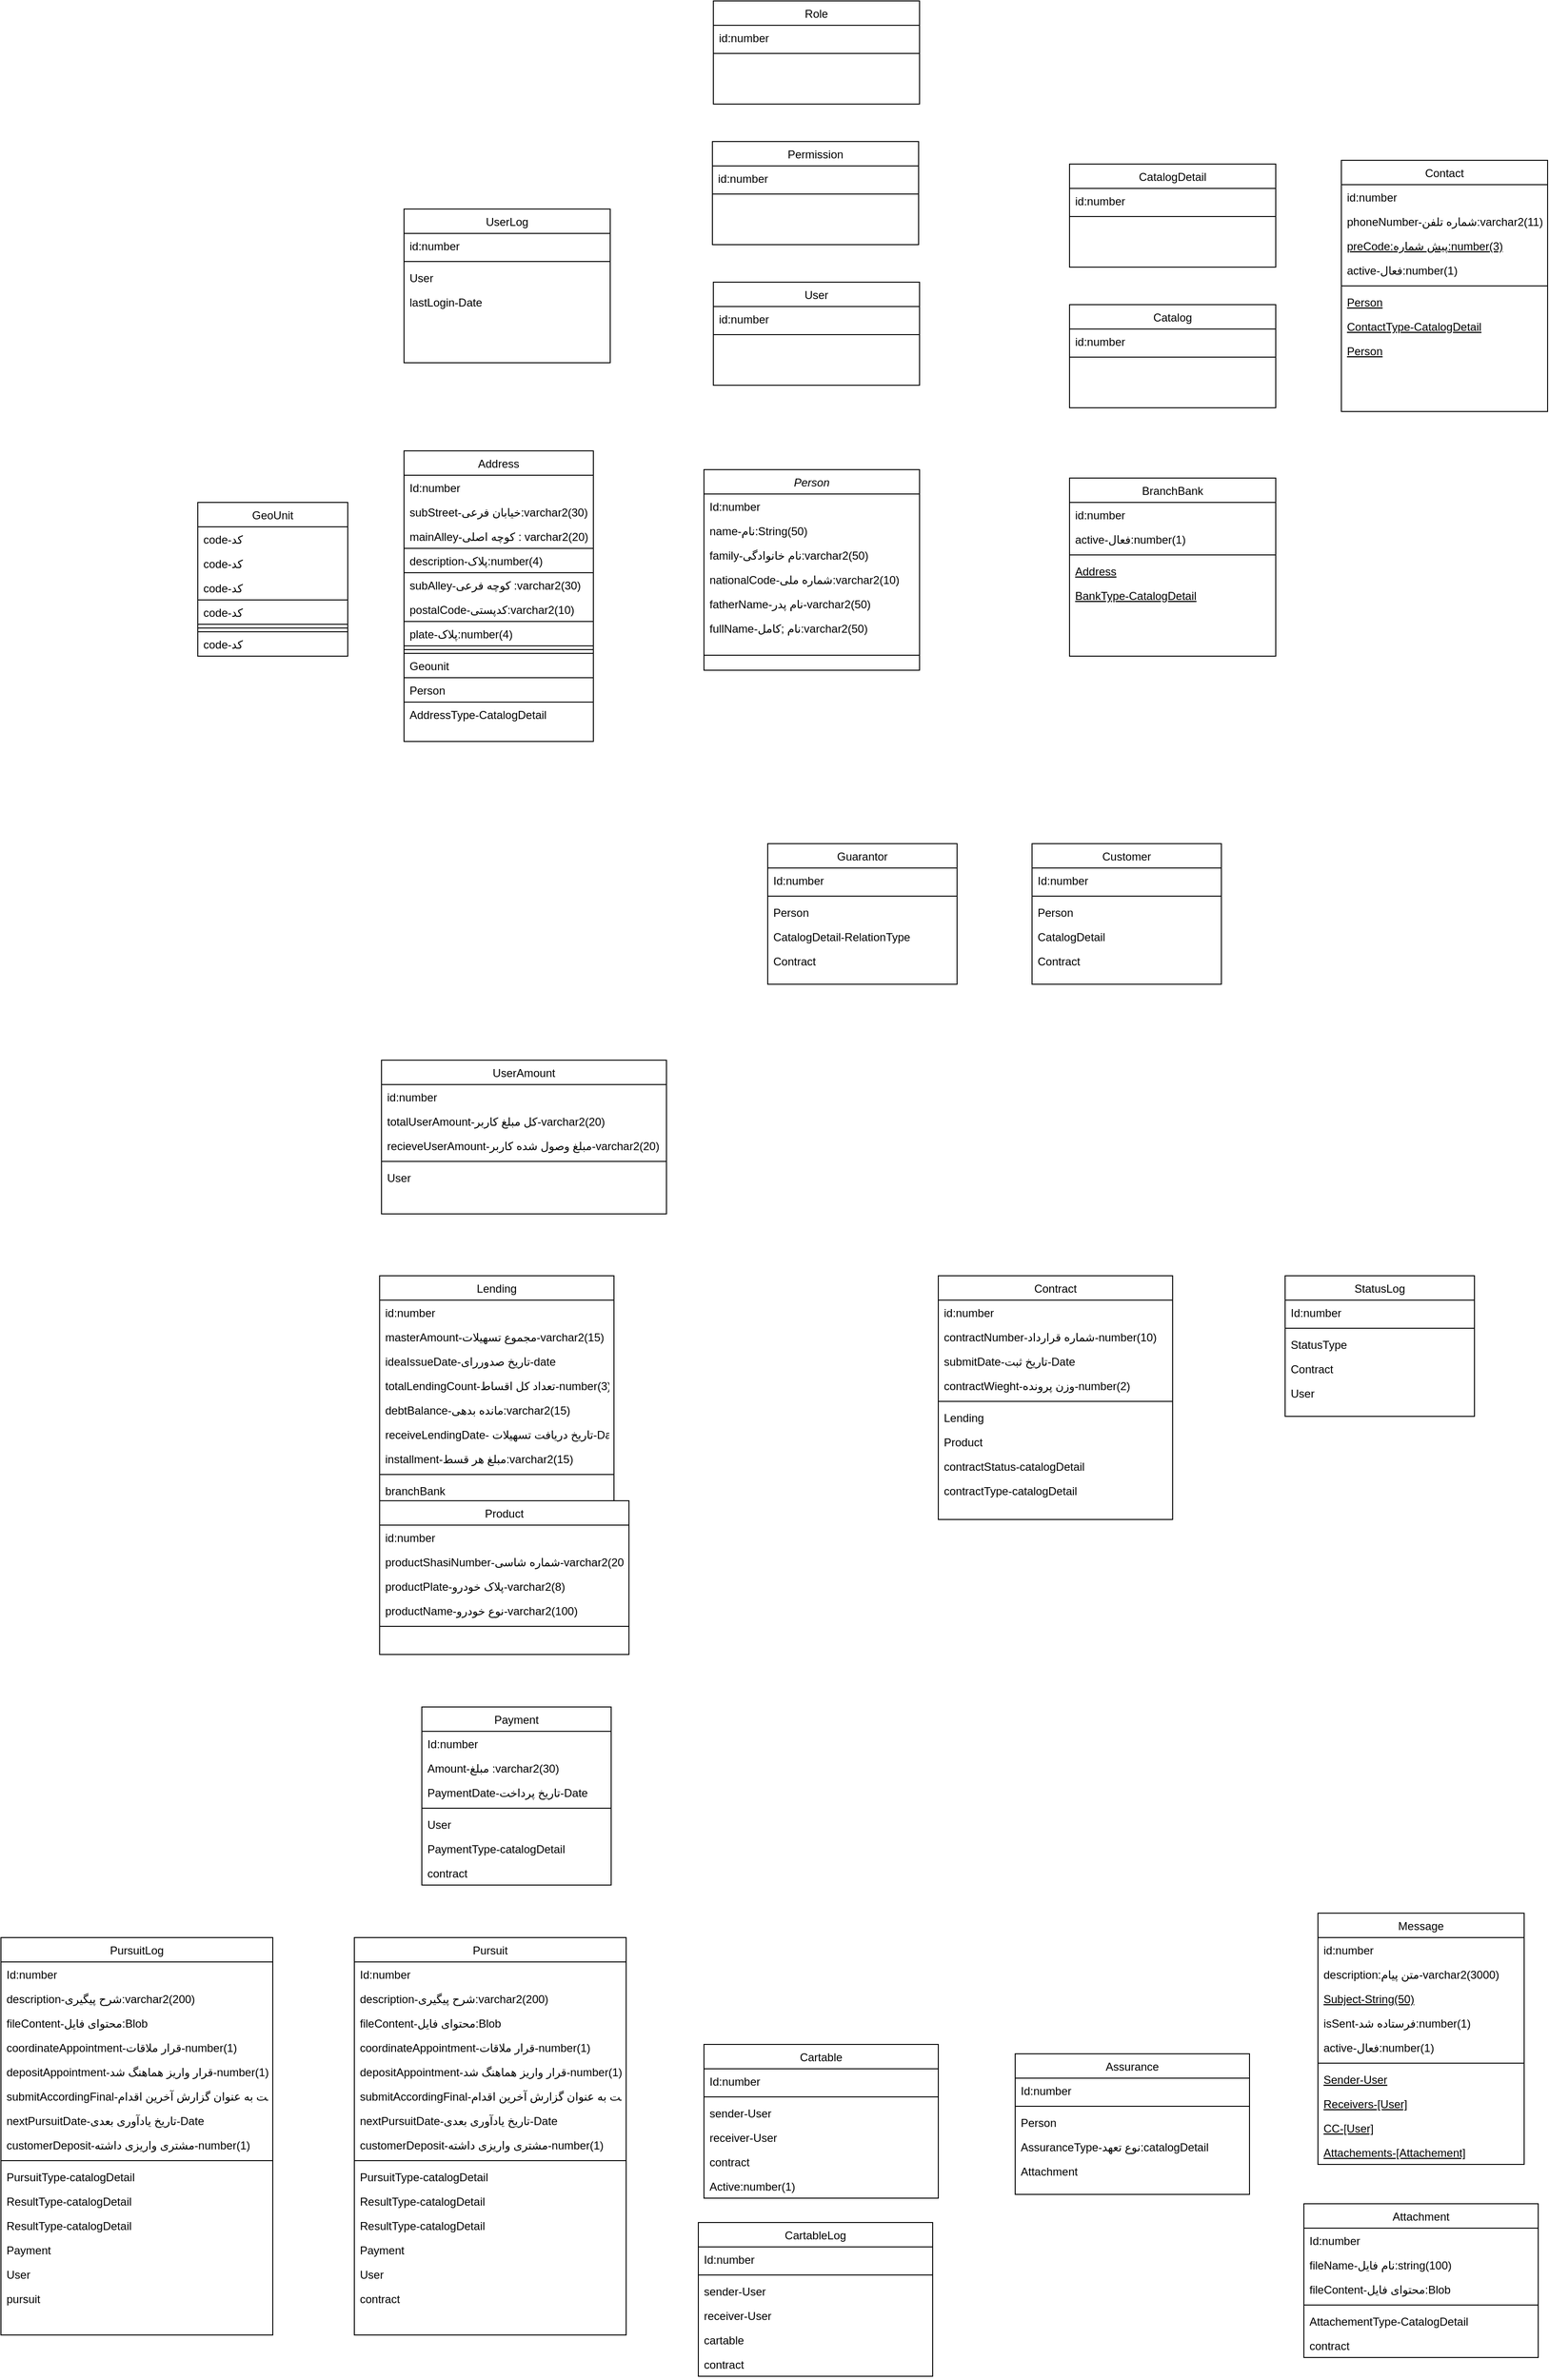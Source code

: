 <mxfile version="13.10.8" type="device"><diagram id="C5RBs43oDa-KdzZeNtuy" name="Page-1"><mxGraphModel dx="2282" dy="2671" grid="1" gridSize="10" guides="1" tooltips="1" connect="1" arrows="1" fold="1" page="1" pageScale="1" pageWidth="827" pageHeight="1169" math="0" shadow="0"><root><mxCell id="WIyWlLk6GJQsqaUBKTNV-0"/><mxCell id="WIyWlLk6GJQsqaUBKTNV-1" parent="WIyWlLk6GJQsqaUBKTNV-0"/><mxCell id="zkfFHV4jXpPFQw0GAbJ--6" value="Contact" style="swimlane;fontStyle=0;align=center;verticalAlign=top;childLayout=stackLayout;horizontal=1;startSize=26;horizontalStack=0;resizeParent=1;resizeLast=0;collapsible=1;marginBottom=0;rounded=0;shadow=0;strokeWidth=1;" parent="WIyWlLk6GJQsqaUBKTNV-1" vertex="1"><mxGeometry x="560" y="-1330" width="220" height="268" as="geometry"><mxRectangle x="130" y="380" width="160" height="26" as="alternateBounds"/></mxGeometry></mxCell><mxCell id="zkfFHV4jXpPFQw0GAbJ--7" value="id:number" style="text;align=left;verticalAlign=top;spacingLeft=4;spacingRight=4;overflow=hidden;rotatable=0;points=[[0,0.5],[1,0.5]];portConstraint=eastwest;" parent="zkfFHV4jXpPFQw0GAbJ--6" vertex="1"><mxGeometry y="26" width="220" height="26" as="geometry"/></mxCell><mxCell id="zkfFHV4jXpPFQw0GAbJ--8" value="phoneNumber-شماره تلفن:varchar2(11)" style="text;align=left;verticalAlign=top;spacingLeft=4;spacingRight=4;overflow=hidden;rotatable=0;points=[[0,0.5],[1,0.5]];portConstraint=eastwest;rounded=0;shadow=0;html=0;" parent="zkfFHV4jXpPFQw0GAbJ--6" vertex="1"><mxGeometry y="52" width="220" height="26" as="geometry"/></mxCell><mxCell id="zkfFHV4jXpPFQw0GAbJ--10" value="preCode:پیش شماره:number(3)" style="text;align=left;verticalAlign=top;spacingLeft=4;spacingRight=4;overflow=hidden;rotatable=0;points=[[0,0.5],[1,0.5]];portConstraint=eastwest;fontStyle=4" parent="zkfFHV4jXpPFQw0GAbJ--6" vertex="1"><mxGeometry y="78" width="220" height="26" as="geometry"/></mxCell><mxCell id="zkfFHV4jXpPFQw0GAbJ--11" value="active-فعال:number(1)" style="text;align=left;verticalAlign=top;spacingLeft=4;spacingRight=4;overflow=hidden;rotatable=0;points=[[0,0.5],[1,0.5]];portConstraint=eastwest;" parent="zkfFHV4jXpPFQw0GAbJ--6" vertex="1"><mxGeometry y="104" width="220" height="26" as="geometry"/></mxCell><mxCell id="zkfFHV4jXpPFQw0GAbJ--9" value="" style="line;html=1;strokeWidth=1;align=left;verticalAlign=middle;spacingTop=-1;spacingLeft=3;spacingRight=3;rotatable=0;labelPosition=right;points=[];portConstraint=eastwest;" parent="zkfFHV4jXpPFQw0GAbJ--6" vertex="1"><mxGeometry y="130" width="220" height="8" as="geometry"/></mxCell><mxCell id="hDIeTfLt6KvK6d02lA_s-30" value="Person" style="text;align=left;verticalAlign=top;spacingLeft=4;spacingRight=4;overflow=hidden;rotatable=0;points=[[0,0.5],[1,0.5]];portConstraint=eastwest;fontStyle=4" parent="zkfFHV4jXpPFQw0GAbJ--6" vertex="1"><mxGeometry y="138" width="220" height="26" as="geometry"/></mxCell><mxCell id="hDIeTfLt6KvK6d02lA_s-31" value="ContactType-CatalogDetail" style="text;align=left;verticalAlign=top;spacingLeft=4;spacingRight=4;overflow=hidden;rotatable=0;points=[[0,0.5],[1,0.5]];portConstraint=eastwest;fontStyle=4" parent="zkfFHV4jXpPFQw0GAbJ--6" vertex="1"><mxGeometry y="164" width="220" height="26" as="geometry"/></mxCell><mxCell id="hDIeTfLt6KvK6d02lA_s-32" value="Person" style="text;align=left;verticalAlign=top;spacingLeft=4;spacingRight=4;overflow=hidden;rotatable=0;points=[[0,0.5],[1,0.5]];portConstraint=eastwest;fontStyle=4" parent="zkfFHV4jXpPFQw0GAbJ--6" vertex="1"><mxGeometry y="190" width="220" height="26" as="geometry"/></mxCell><mxCell id="zkfFHV4jXpPFQw0GAbJ--17" value="Address" style="swimlane;fontStyle=0;align=center;verticalAlign=top;childLayout=stackLayout;horizontal=1;startSize=26;horizontalStack=0;resizeParent=1;resizeLast=0;collapsible=1;marginBottom=0;rounded=0;shadow=0;strokeWidth=1;" parent="WIyWlLk6GJQsqaUBKTNV-1" vertex="1"><mxGeometry x="-440" y="-1020" width="202" height="310" as="geometry"><mxRectangle x="550" y="140" width="160" height="26" as="alternateBounds"/></mxGeometry></mxCell><mxCell id="hDIeTfLt6KvK6d02lA_s-26" value="Id:number" style="text;align=left;verticalAlign=top;spacingLeft=4;spacingRight=4;overflow=hidden;rotatable=0;points=[[0,0.5],[1,0.5]];portConstraint=eastwest;" parent="zkfFHV4jXpPFQw0GAbJ--17" vertex="1"><mxGeometry y="26" width="202" height="26" as="geometry"/></mxCell><mxCell id="zkfFHV4jXpPFQw0GAbJ--20" value="subStreet-خیابان فرعی:varchar2(30)" style="text;align=left;verticalAlign=top;spacingLeft=4;spacingRight=4;overflow=hidden;rotatable=0;points=[[0,0.5],[1,0.5]];portConstraint=eastwest;rounded=0;shadow=0;html=0;" parent="zkfFHV4jXpPFQw0GAbJ--17" vertex="1"><mxGeometry y="52" width="202" height="26" as="geometry"/></mxCell><mxCell id="zkfFHV4jXpPFQw0GAbJ--18" value="mainAlley-کوچه اصلی : varchar2(20)" style="text;align=left;verticalAlign=top;spacingLeft=4;spacingRight=4;overflow=hidden;rotatable=0;points=[[0,0.5],[1,0.5]];portConstraint=eastwest;" parent="zkfFHV4jXpPFQw0GAbJ--17" vertex="1"><mxGeometry y="78" width="202" height="26" as="geometry"/></mxCell><mxCell id="Igk1fcSf0dfGl9-CvjfG-7" value="description-پلاک:number(4)" style="text;align=left;verticalAlign=top;spacingLeft=4;spacingRight=4;overflow=hidden;rotatable=0;points=[[0,0.5],[1,0.5]];portConstraint=eastwest;strokeColor=#000000;" parent="zkfFHV4jXpPFQw0GAbJ--17" vertex="1"><mxGeometry y="104" width="202" height="26" as="geometry"/></mxCell><mxCell id="zkfFHV4jXpPFQw0GAbJ--21" value="subAlley-کوچه فرعی :varchar2(30)" style="text;align=left;verticalAlign=top;spacingLeft=4;spacingRight=4;overflow=hidden;rotatable=0;points=[[0,0.5],[1,0.5]];portConstraint=eastwest;rounded=0;shadow=0;html=0;" parent="zkfFHV4jXpPFQw0GAbJ--17" vertex="1"><mxGeometry y="130" width="202" height="26" as="geometry"/></mxCell><mxCell id="zkfFHV4jXpPFQw0GAbJ--22" value="postalCode-کدپستی:varchar2(10)" style="text;align=left;verticalAlign=top;spacingLeft=4;spacingRight=4;overflow=hidden;rotatable=0;points=[[0,0.5],[1,0.5]];portConstraint=eastwest;rounded=0;shadow=0;html=0;" parent="zkfFHV4jXpPFQw0GAbJ--17" vertex="1"><mxGeometry y="156" width="202" height="26" as="geometry"/></mxCell><mxCell id="zkfFHV4jXpPFQw0GAbJ--24" value="plate-پلاک:number(4)" style="text;align=left;verticalAlign=top;spacingLeft=4;spacingRight=4;overflow=hidden;rotatable=0;points=[[0,0.5],[1,0.5]];portConstraint=eastwest;strokeColor=#000000;" parent="zkfFHV4jXpPFQw0GAbJ--17" vertex="1"><mxGeometry y="182" width="202" height="26" as="geometry"/></mxCell><mxCell id="zkfFHV4jXpPFQw0GAbJ--23" value="" style="line;html=1;strokeWidth=1;align=left;verticalAlign=middle;spacingTop=-1;spacingLeft=3;spacingRight=3;rotatable=0;labelPosition=right;points=[];portConstraint=eastwest;" parent="zkfFHV4jXpPFQw0GAbJ--17" vertex="1"><mxGeometry y="208" width="202" height="8" as="geometry"/></mxCell><mxCell id="zkfFHV4jXpPFQw0GAbJ--25" value="Geounit" style="text;align=left;verticalAlign=top;spacingLeft=4;spacingRight=4;overflow=hidden;rotatable=0;points=[[0,0.5],[1,0.5]];portConstraint=eastwest;strokeColor=#000000;" parent="zkfFHV4jXpPFQw0GAbJ--17" vertex="1"><mxGeometry y="216" width="202" height="26" as="geometry"/></mxCell><mxCell id="hDIeTfLt6KvK6d02lA_s-24" value="Person" style="text;align=left;verticalAlign=top;spacingLeft=4;spacingRight=4;overflow=hidden;rotatable=0;points=[[0,0.5],[1,0.5]];portConstraint=eastwest;rounded=0;shadow=0;html=0;strokeColor=#000000;" parent="zkfFHV4jXpPFQw0GAbJ--17" vertex="1"><mxGeometry y="242" width="202" height="26" as="geometry"/></mxCell><mxCell id="hDIeTfLt6KvK6d02lA_s-27" value="AddressType-CatalogDetail" style="text;align=left;verticalAlign=top;spacingLeft=4;spacingRight=4;overflow=hidden;rotatable=0;points=[[0,0.5],[1,0.5]];portConstraint=eastwest;rounded=0;shadow=0;html=0;" parent="zkfFHV4jXpPFQw0GAbJ--17" vertex="1"><mxGeometry y="268" width="202" height="26" as="geometry"/></mxCell><mxCell id="hDIeTfLt6KvK6d02lA_s-52" value="BranchBank" style="swimlane;fontStyle=0;align=center;verticalAlign=top;childLayout=stackLayout;horizontal=1;startSize=26;horizontalStack=0;resizeParent=1;resizeLast=0;collapsible=1;marginBottom=0;rounded=0;shadow=0;strokeWidth=1;" parent="WIyWlLk6GJQsqaUBKTNV-1" vertex="1"><mxGeometry x="270" y="-991" width="220" height="190" as="geometry"><mxRectangle x="130" y="380" width="160" height="26" as="alternateBounds"/></mxGeometry></mxCell><mxCell id="hDIeTfLt6KvK6d02lA_s-53" value="id:number" style="text;align=left;verticalAlign=top;spacingLeft=4;spacingRight=4;overflow=hidden;rotatable=0;points=[[0,0.5],[1,0.5]];portConstraint=eastwest;" parent="hDIeTfLt6KvK6d02lA_s-52" vertex="1"><mxGeometry y="26" width="220" height="26" as="geometry"/></mxCell><mxCell id="hDIeTfLt6KvK6d02lA_s-56" value="active-فعال:number(1)" style="text;align=left;verticalAlign=top;spacingLeft=4;spacingRight=4;overflow=hidden;rotatable=0;points=[[0,0.5],[1,0.5]];portConstraint=eastwest;" parent="hDIeTfLt6KvK6d02lA_s-52" vertex="1"><mxGeometry y="52" width="220" height="26" as="geometry"/></mxCell><mxCell id="hDIeTfLt6KvK6d02lA_s-59" value="" style="line;html=1;strokeWidth=1;align=left;verticalAlign=middle;spacingTop=-1;spacingLeft=3;spacingRight=3;rotatable=0;labelPosition=right;points=[];portConstraint=eastwest;" parent="hDIeTfLt6KvK6d02lA_s-52" vertex="1"><mxGeometry y="78" width="220" height="8" as="geometry"/></mxCell><mxCell id="hDIeTfLt6KvK6d02lA_s-60" value="Address" style="text;align=left;verticalAlign=top;spacingLeft=4;spacingRight=4;overflow=hidden;rotatable=0;points=[[0,0.5],[1,0.5]];portConstraint=eastwest;fontStyle=4" parent="hDIeTfLt6KvK6d02lA_s-52" vertex="1"><mxGeometry y="86" width="220" height="26" as="geometry"/></mxCell><mxCell id="hDIeTfLt6KvK6d02lA_s-61" value="BankType-CatalogDetail" style="text;align=left;verticalAlign=top;spacingLeft=4;spacingRight=4;overflow=hidden;rotatable=0;points=[[0,0.5],[1,0.5]];portConstraint=eastwest;fontStyle=4" parent="hDIeTfLt6KvK6d02lA_s-52" vertex="1"><mxGeometry y="112" width="220" height="26" as="geometry"/></mxCell><mxCell id="zkfFHV4jXpPFQw0GAbJ--0" value="Person" style="swimlane;fontStyle=2;align=center;verticalAlign=top;childLayout=stackLayout;horizontal=1;startSize=26;horizontalStack=0;resizeParent=1;resizeLast=0;collapsible=1;marginBottom=0;rounded=0;shadow=0;strokeWidth=1;" parent="WIyWlLk6GJQsqaUBKTNV-1" vertex="1"><mxGeometry x="-120" y="-1000" width="230" height="214" as="geometry"><mxRectangle x="230" y="140" width="160" height="26" as="alternateBounds"/></mxGeometry></mxCell><mxCell id="hDIeTfLt6KvK6d02lA_s-25" value="Id:number" style="text;align=left;verticalAlign=top;spacingLeft=4;spacingRight=4;overflow=hidden;rotatable=0;points=[[0,0.5],[1,0.5]];portConstraint=eastwest;rounded=0;shadow=0;html=0;" parent="zkfFHV4jXpPFQw0GAbJ--0" vertex="1"><mxGeometry y="26" width="230" height="26" as="geometry"/></mxCell><mxCell id="zkfFHV4jXpPFQw0GAbJ--3" value="name-نام:String(50)" style="text;align=left;verticalAlign=top;spacingLeft=4;spacingRight=4;overflow=hidden;rotatable=0;points=[[0,0.5],[1,0.5]];portConstraint=eastwest;rounded=0;shadow=0;html=0;" parent="zkfFHV4jXpPFQw0GAbJ--0" vertex="1"><mxGeometry y="52" width="230" height="26" as="geometry"/></mxCell><mxCell id="zkfFHV4jXpPFQw0GAbJ--1" value="family-نام خانوادگی:varchar2(50)" style="text;align=left;verticalAlign=top;spacingLeft=4;spacingRight=4;overflow=hidden;rotatable=0;points=[[0,0.5],[1,0.5]];portConstraint=eastwest;" parent="zkfFHV4jXpPFQw0GAbJ--0" vertex="1"><mxGeometry y="78" width="230" height="26" as="geometry"/></mxCell><mxCell id="zkfFHV4jXpPFQw0GAbJ--5" value="nationalCode-شماره ملی:varchar2(10)" style="text;align=left;verticalAlign=top;spacingLeft=4;spacingRight=4;overflow=hidden;rotatable=0;points=[[0,0.5],[1,0.5]];portConstraint=eastwest;" parent="zkfFHV4jXpPFQw0GAbJ--0" vertex="1"><mxGeometry y="104" width="230" height="26" as="geometry"/></mxCell><mxCell id="hDIeTfLt6KvK6d02lA_s-11" value="fatherName-نام پدر-varchar2(50)" style="text;align=left;verticalAlign=top;spacingLeft=4;spacingRight=4;overflow=hidden;rotatable=0;points=[[0,0.5],[1,0.5]];portConstraint=eastwest;rounded=0;shadow=0;html=0;" parent="zkfFHV4jXpPFQw0GAbJ--0" vertex="1"><mxGeometry y="130" width="230" height="26" as="geometry"/></mxCell><mxCell id="Igk1fcSf0dfGl9-CvjfG-6" value="fullName-نام ;کامل:varchar2(50)" style="text;align=left;verticalAlign=top;spacingLeft=4;spacingRight=4;overflow=hidden;rotatable=0;points=[[0,0.5],[1,0.5]];portConstraint=eastwest;" parent="zkfFHV4jXpPFQw0GAbJ--0" vertex="1"><mxGeometry y="156" width="230" height="26" as="geometry"/></mxCell><mxCell id="zkfFHV4jXpPFQw0GAbJ--4" value="" style="line;html=1;strokeWidth=1;align=left;verticalAlign=middle;spacingTop=-1;spacingLeft=3;spacingRight=3;rotatable=0;labelPosition=right;points=[];portConstraint=eastwest;" parent="zkfFHV4jXpPFQw0GAbJ--0" vertex="1"><mxGeometry y="182" width="230" height="32" as="geometry"/></mxCell><mxCell id="WtENblHsmx-C4HpAd89t-69" value="Payment" style="swimlane;fontStyle=0;align=center;verticalAlign=top;childLayout=stackLayout;horizontal=1;startSize=26;horizontalStack=0;resizeParent=1;resizeLast=0;collapsible=1;marginBottom=0;rounded=0;shadow=0;strokeWidth=1;" parent="WIyWlLk6GJQsqaUBKTNV-1" vertex="1"><mxGeometry x="-421" y="320" width="202" height="190" as="geometry"><mxRectangle x="550" y="140" width="160" height="26" as="alternateBounds"/></mxGeometry></mxCell><mxCell id="WtENblHsmx-C4HpAd89t-70" value="Id:number" style="text;align=left;verticalAlign=top;spacingLeft=4;spacingRight=4;overflow=hidden;rotatable=0;points=[[0,0.5],[1,0.5]];portConstraint=eastwest;" parent="WtENblHsmx-C4HpAd89t-69" vertex="1"><mxGeometry y="26" width="202" height="26" as="geometry"/></mxCell><mxCell id="WtENblHsmx-C4HpAd89t-74" value="Amount-مبلغ :varchar2(30)" style="text;align=left;verticalAlign=top;spacingLeft=4;spacingRight=4;overflow=hidden;rotatable=0;points=[[0,0.5],[1,0.5]];portConstraint=eastwest;" parent="WtENblHsmx-C4HpAd89t-69" vertex="1"><mxGeometry y="52" width="202" height="26" as="geometry"/></mxCell><mxCell id="WtENblHsmx-C4HpAd89t-76" value="PaymentDate-تاریخ پرداخت-Date" style="text;align=left;verticalAlign=top;spacingLeft=4;spacingRight=4;overflow=hidden;rotatable=0;points=[[0,0.5],[1,0.5]];portConstraint=eastwest;" parent="WtENblHsmx-C4HpAd89t-69" vertex="1"><mxGeometry y="78" width="202" height="26" as="geometry"/></mxCell><mxCell id="WtENblHsmx-C4HpAd89t-71" value="" style="line;html=1;strokeWidth=1;align=left;verticalAlign=middle;spacingTop=-1;spacingLeft=3;spacingRight=3;rotatable=0;labelPosition=right;points=[];portConstraint=eastwest;" parent="WtENblHsmx-C4HpAd89t-69" vertex="1"><mxGeometry y="104" width="202" height="8" as="geometry"/></mxCell><mxCell id="WtENblHsmx-C4HpAd89t-72" value="User" style="text;align=left;verticalAlign=top;spacingLeft=4;spacingRight=4;overflow=hidden;rotatable=0;points=[[0,0.5],[1,0.5]];portConstraint=eastwest;rounded=0;shadow=0;html=0;" parent="WtENblHsmx-C4HpAd89t-69" vertex="1"><mxGeometry y="112" width="202" height="26" as="geometry"/></mxCell><mxCell id="WtENblHsmx-C4HpAd89t-75" value="PaymentType-catalogDetail" style="text;align=left;verticalAlign=top;spacingLeft=4;spacingRight=4;overflow=hidden;rotatable=0;points=[[0,0.5],[1,0.5]];portConstraint=eastwest;" parent="WtENblHsmx-C4HpAd89t-69" vertex="1"><mxGeometry y="138" width="202" height="26" as="geometry"/></mxCell><mxCell id="3shs-tokEm1xAMfO8wNQ-29" value="contract" style="text;align=left;verticalAlign=top;spacingLeft=4;spacingRight=4;overflow=hidden;rotatable=0;points=[[0,0.5],[1,0.5]];portConstraint=eastwest;rounded=0;shadow=0;html=0;" parent="WtENblHsmx-C4HpAd89t-69" vertex="1"><mxGeometry y="164" width="202" height="26" as="geometry"/></mxCell><mxCell id="WtENblHsmx-C4HpAd89t-0" value="Assurance" style="swimlane;fontStyle=0;align=center;verticalAlign=top;childLayout=stackLayout;horizontal=1;startSize=26;horizontalStack=0;resizeParent=1;resizeLast=0;collapsible=1;marginBottom=0;rounded=0;shadow=0;strokeWidth=1;" parent="WIyWlLk6GJQsqaUBKTNV-1" vertex="1"><mxGeometry x="212" y="690" width="250" height="150" as="geometry"><mxRectangle x="550" y="140" width="160" height="26" as="alternateBounds"/></mxGeometry></mxCell><mxCell id="WtENblHsmx-C4HpAd89t-1" value="Id:number" style="text;align=left;verticalAlign=top;spacingLeft=4;spacingRight=4;overflow=hidden;rotatable=0;points=[[0,0.5],[1,0.5]];portConstraint=eastwest;" parent="WtENblHsmx-C4HpAd89t-0" vertex="1"><mxGeometry y="26" width="250" height="26" as="geometry"/></mxCell><mxCell id="WtENblHsmx-C4HpAd89t-2" value="" style="line;html=1;strokeWidth=1;align=left;verticalAlign=middle;spacingTop=-1;spacingLeft=3;spacingRight=3;rotatable=0;labelPosition=right;points=[];portConstraint=eastwest;" parent="WtENblHsmx-C4HpAd89t-0" vertex="1"><mxGeometry y="52" width="250" height="8" as="geometry"/></mxCell><mxCell id="WtENblHsmx-C4HpAd89t-3" value="Person" style="text;align=left;verticalAlign=top;spacingLeft=4;spacingRight=4;overflow=hidden;rotatable=0;points=[[0,0.5],[1,0.5]];portConstraint=eastwest;rounded=0;shadow=0;html=0;" parent="WtENblHsmx-C4HpAd89t-0" vertex="1"><mxGeometry y="60" width="250" height="26" as="geometry"/></mxCell><mxCell id="WtENblHsmx-C4HpAd89t-5" value="AssuranceType-نوع تعهد:catalogDetail" style="text;align=left;verticalAlign=top;spacingLeft=4;spacingRight=4;overflow=hidden;rotatable=0;points=[[0,0.5],[1,0.5]];portConstraint=eastwest;rounded=0;shadow=0;html=0;" parent="WtENblHsmx-C4HpAd89t-0" vertex="1"><mxGeometry y="86" width="250" height="26" as="geometry"/></mxCell><mxCell id="WtENblHsmx-C4HpAd89t-68" value="Attachment" style="text;align=left;verticalAlign=top;spacingLeft=4;spacingRight=4;overflow=hidden;rotatable=0;points=[[0,0.5],[1,0.5]];portConstraint=eastwest;rounded=0;shadow=0;html=0;" parent="WtENblHsmx-C4HpAd89t-0" vertex="1"><mxGeometry y="112" width="250" height="26" as="geometry"/></mxCell><mxCell id="WtENblHsmx-C4HpAd89t-6" value="Attachment" style="swimlane;fontStyle=0;align=center;verticalAlign=top;childLayout=stackLayout;horizontal=1;startSize=26;horizontalStack=0;resizeParent=1;resizeLast=0;collapsible=1;marginBottom=0;rounded=0;shadow=0;strokeWidth=1;" parent="WIyWlLk6GJQsqaUBKTNV-1" vertex="1"><mxGeometry x="520" y="850" width="250" height="164" as="geometry"><mxRectangle x="550" y="140" width="160" height="26" as="alternateBounds"/></mxGeometry></mxCell><mxCell id="WtENblHsmx-C4HpAd89t-7" value="Id:number" style="text;align=left;verticalAlign=top;spacingLeft=4;spacingRight=4;overflow=hidden;rotatable=0;points=[[0,0.5],[1,0.5]];portConstraint=eastwest;" parent="WtENblHsmx-C4HpAd89t-6" vertex="1"><mxGeometry y="26" width="250" height="26" as="geometry"/></mxCell><mxCell id="WtENblHsmx-C4HpAd89t-12" value="fileName-نام فایل:string(100)" style="text;align=left;verticalAlign=top;spacingLeft=4;spacingRight=4;overflow=hidden;rotatable=0;points=[[0,0.5],[1,0.5]];portConstraint=eastwest;" parent="WtENblHsmx-C4HpAd89t-6" vertex="1"><mxGeometry y="52" width="250" height="26" as="geometry"/></mxCell><mxCell id="WtENblHsmx-C4HpAd89t-11" value="fileContent-محتوای فایل:Blob" style="text;align=left;verticalAlign=top;spacingLeft=4;spacingRight=4;overflow=hidden;rotatable=0;points=[[0,0.5],[1,0.5]];portConstraint=eastwest;" parent="WtENblHsmx-C4HpAd89t-6" vertex="1"><mxGeometry y="78" width="250" height="26" as="geometry"/></mxCell><mxCell id="WtENblHsmx-C4HpAd89t-8" value="" style="line;html=1;strokeWidth=1;align=left;verticalAlign=middle;spacingTop=-1;spacingLeft=3;spacingRight=3;rotatable=0;labelPosition=right;points=[];portConstraint=eastwest;" parent="WtENblHsmx-C4HpAd89t-6" vertex="1"><mxGeometry y="104" width="250" height="8" as="geometry"/></mxCell><mxCell id="WtENblHsmx-C4HpAd89t-10" value="AttachementType-CatalogDetail" style="text;align=left;verticalAlign=top;spacingLeft=4;spacingRight=4;overflow=hidden;rotatable=0;points=[[0,0.5],[1,0.5]];portConstraint=eastwest;rounded=0;shadow=0;html=0;" parent="WtENblHsmx-C4HpAd89t-6" vertex="1"><mxGeometry y="112" width="250" height="26" as="geometry"/></mxCell><mxCell id="3shs-tokEm1xAMfO8wNQ-28" value="contract" style="text;align=left;verticalAlign=top;spacingLeft=4;spacingRight=4;overflow=hidden;rotatable=0;points=[[0,0.5],[1,0.5]];portConstraint=eastwest;rounded=0;shadow=0;html=0;" parent="WtENblHsmx-C4HpAd89t-6" vertex="1"><mxGeometry y="138" width="250" height="26" as="geometry"/></mxCell><mxCell id="WtENblHsmx-C4HpAd89t-46" value="Cartable" style="swimlane;fontStyle=0;align=center;verticalAlign=top;childLayout=stackLayout;horizontal=1;startSize=26;horizontalStack=0;resizeParent=1;resizeLast=0;collapsible=1;marginBottom=0;rounded=0;shadow=0;strokeWidth=1;" parent="WIyWlLk6GJQsqaUBKTNV-1" vertex="1"><mxGeometry x="-120" y="680" width="250" height="164" as="geometry"><mxRectangle x="550" y="140" width="160" height="26" as="alternateBounds"/></mxGeometry></mxCell><mxCell id="WtENblHsmx-C4HpAd89t-47" value="Id:number" style="text;align=left;verticalAlign=top;spacingLeft=4;spacingRight=4;overflow=hidden;rotatable=0;points=[[0,0.5],[1,0.5]];portConstraint=eastwest;" parent="WtENblHsmx-C4HpAd89t-46" vertex="1"><mxGeometry y="26" width="250" height="26" as="geometry"/></mxCell><mxCell id="WtENblHsmx-C4HpAd89t-48" value="" style="line;html=1;strokeWidth=1;align=left;verticalAlign=middle;spacingTop=-1;spacingLeft=3;spacingRight=3;rotatable=0;labelPosition=right;points=[];portConstraint=eastwest;" parent="WtENblHsmx-C4HpAd89t-46" vertex="1"><mxGeometry y="52" width="250" height="8" as="geometry"/></mxCell><mxCell id="WtENblHsmx-C4HpAd89t-56" value="sender-User" style="text;align=left;verticalAlign=top;spacingLeft=4;spacingRight=4;overflow=hidden;rotatable=0;points=[[0,0.5],[1,0.5]];portConstraint=eastwest;" parent="WtENblHsmx-C4HpAd89t-46" vertex="1"><mxGeometry y="60" width="250" height="26" as="geometry"/></mxCell><mxCell id="WtENblHsmx-C4HpAd89t-57" value="receiver-User" style="text;align=left;verticalAlign=top;spacingLeft=4;spacingRight=4;overflow=hidden;rotatable=0;points=[[0,0.5],[1,0.5]];portConstraint=eastwest;" parent="WtENblHsmx-C4HpAd89t-46" vertex="1"><mxGeometry y="86" width="250" height="26" as="geometry"/></mxCell><mxCell id="3shs-tokEm1xAMfO8wNQ-23" value="contract" style="text;align=left;verticalAlign=top;spacingLeft=4;spacingRight=4;overflow=hidden;rotatable=0;points=[[0,0.5],[1,0.5]];portConstraint=eastwest;" parent="WtENblHsmx-C4HpAd89t-46" vertex="1"><mxGeometry y="112" width="250" height="26" as="geometry"/></mxCell><mxCell id="NOXpDPSA3HB4v9hb7jeE-0" value="Active:number(1)" style="text;align=left;verticalAlign=top;spacingLeft=4;spacingRight=4;overflow=hidden;rotatable=0;points=[[0,0.5],[1,0.5]];portConstraint=eastwest;" parent="WtENblHsmx-C4HpAd89t-46" vertex="1"><mxGeometry y="138" width="250" height="26" as="geometry"/></mxCell><mxCell id="WtENblHsmx-C4HpAd89t-13" value="Pursuit" style="swimlane;fontStyle=0;align=center;verticalAlign=top;childLayout=stackLayout;horizontal=1;startSize=26;horizontalStack=0;resizeParent=1;resizeLast=0;collapsible=1;marginBottom=0;rounded=0;shadow=0;strokeWidth=1;" parent="WIyWlLk6GJQsqaUBKTNV-1" vertex="1"><mxGeometry x="-493" y="566" width="290" height="424" as="geometry"><mxRectangle x="550" y="140" width="160" height="26" as="alternateBounds"/></mxGeometry></mxCell><mxCell id="WtENblHsmx-C4HpAd89t-14" value="Id:number" style="text;align=left;verticalAlign=top;spacingLeft=4;spacingRight=4;overflow=hidden;rotatable=0;points=[[0,0.5],[1,0.5]];portConstraint=eastwest;" parent="WtENblHsmx-C4HpAd89t-13" vertex="1"><mxGeometry y="26" width="290" height="26" as="geometry"/></mxCell><mxCell id="WtENblHsmx-C4HpAd89t-15" value="description-شرح پیگیری:varchar2(200)" style="text;align=left;verticalAlign=top;spacingLeft=4;spacingRight=4;overflow=hidden;rotatable=0;points=[[0,0.5],[1,0.5]];portConstraint=eastwest;" parent="WtENblHsmx-C4HpAd89t-13" vertex="1"><mxGeometry y="52" width="290" height="26" as="geometry"/></mxCell><mxCell id="WtENblHsmx-C4HpAd89t-16" value="fileContent-محتوای فایل:Blob" style="text;align=left;verticalAlign=top;spacingLeft=4;spacingRight=4;overflow=hidden;rotatable=0;points=[[0,0.5],[1,0.5]];portConstraint=eastwest;" parent="WtENblHsmx-C4HpAd89t-13" vertex="1"><mxGeometry y="78" width="290" height="26" as="geometry"/></mxCell><mxCell id="WtENblHsmx-C4HpAd89t-26" value="coordinateAppointment-قرار ملاقات-number(1)" style="text;align=left;verticalAlign=top;spacingLeft=4;spacingRight=4;overflow=hidden;rotatable=0;points=[[0,0.5],[1,0.5]];portConstraint=eastwest;" parent="WtENblHsmx-C4HpAd89t-13" vertex="1"><mxGeometry y="104" width="290" height="26" as="geometry"/></mxCell><mxCell id="WtENblHsmx-C4HpAd89t-28" value="depositAppointment-قرار واریز هماهنگ شد-number(1)" style="text;align=left;verticalAlign=top;spacingLeft=4;spacingRight=4;overflow=hidden;rotatable=0;points=[[0,0.5],[1,0.5]];portConstraint=eastwest;" parent="WtENblHsmx-C4HpAd89t-13" vertex="1"><mxGeometry y="130" width="290" height="26" as="geometry"/></mxCell><mxCell id="WtENblHsmx-C4HpAd89t-29" value="submitAccordingFinal-ثبت به عنوان گزارش آخرین اقدام-number(1)" style="text;align=left;verticalAlign=top;spacingLeft=4;spacingRight=4;overflow=hidden;rotatable=0;points=[[0,0.5],[1,0.5]];portConstraint=eastwest;" parent="WtENblHsmx-C4HpAd89t-13" vertex="1"><mxGeometry y="156" width="290" height="26" as="geometry"/></mxCell><mxCell id="WtENblHsmx-C4HpAd89t-30" value="nextPursuitDate-تاریخ یادآوری بعدی-Date" style="text;align=left;verticalAlign=top;spacingLeft=4;spacingRight=4;overflow=hidden;rotatable=0;points=[[0,0.5],[1,0.5]];portConstraint=eastwest;" parent="WtENblHsmx-C4HpAd89t-13" vertex="1"><mxGeometry y="182" width="290" height="26" as="geometry"/></mxCell><mxCell id="WtENblHsmx-C4HpAd89t-27" value="customerDeposit-مشتری واریزی داشته-number(1)" style="text;align=left;verticalAlign=top;spacingLeft=4;spacingRight=4;overflow=hidden;rotatable=0;points=[[0,0.5],[1,0.5]];portConstraint=eastwest;" parent="WtENblHsmx-C4HpAd89t-13" vertex="1"><mxGeometry y="208" width="290" height="26" as="geometry"/></mxCell><mxCell id="WtENblHsmx-C4HpAd89t-17" value="" style="line;html=1;strokeWidth=1;align=left;verticalAlign=middle;spacingTop=-1;spacingLeft=3;spacingRight=3;rotatable=0;labelPosition=right;points=[];portConstraint=eastwest;" parent="WtENblHsmx-C4HpAd89t-13" vertex="1"><mxGeometry y="234" width="290" height="8" as="geometry"/></mxCell><mxCell id="WtENblHsmx-C4HpAd89t-20" value="PursuitType-catalogDetail" style="text;align=left;verticalAlign=top;spacingLeft=4;spacingRight=4;overflow=hidden;rotatable=0;points=[[0,0.5],[1,0.5]];portConstraint=eastwest;" parent="WtENblHsmx-C4HpAd89t-13" vertex="1"><mxGeometry y="242" width="290" height="26" as="geometry"/></mxCell><mxCell id="WtENblHsmx-C4HpAd89t-21" value="ResultType-catalogDetail" style="text;align=left;verticalAlign=top;spacingLeft=4;spacingRight=4;overflow=hidden;rotatable=0;points=[[0,0.5],[1,0.5]];portConstraint=eastwest;" parent="WtENblHsmx-C4HpAd89t-13" vertex="1"><mxGeometry y="268" width="290" height="26" as="geometry"/></mxCell><mxCell id="WtENblHsmx-C4HpAd89t-22" value="ResultType-catalogDetail" style="text;align=left;verticalAlign=top;spacingLeft=4;spacingRight=4;overflow=hidden;rotatable=0;points=[[0,0.5],[1,0.5]];portConstraint=eastwest;" parent="WtENblHsmx-C4HpAd89t-13" vertex="1"><mxGeometry y="294" width="290" height="26" as="geometry"/></mxCell><mxCell id="WtENblHsmx-C4HpAd89t-23" value="Payment" style="text;align=left;verticalAlign=top;spacingLeft=4;spacingRight=4;overflow=hidden;rotatable=0;points=[[0,0.5],[1,0.5]];portConstraint=eastwest;" parent="WtENblHsmx-C4HpAd89t-13" vertex="1"><mxGeometry y="320" width="290" height="26" as="geometry"/></mxCell><mxCell id="WtENblHsmx-C4HpAd89t-61" value="User" style="text;align=left;verticalAlign=top;spacingLeft=4;spacingRight=4;overflow=hidden;rotatable=0;points=[[0,0.5],[1,0.5]];portConstraint=eastwest;" parent="WtENblHsmx-C4HpAd89t-13" vertex="1"><mxGeometry y="346" width="290" height="26" as="geometry"/></mxCell><mxCell id="3shs-tokEm1xAMfO8wNQ-26" value="contract" style="text;align=left;verticalAlign=top;spacingLeft=4;spacingRight=4;overflow=hidden;rotatable=0;points=[[0,0.5],[1,0.5]];portConstraint=eastwest;" parent="WtENblHsmx-C4HpAd89t-13" vertex="1"><mxGeometry y="372" width="290" height="26" as="geometry"/></mxCell><mxCell id="WtENblHsmx-C4HpAd89t-31" value="PursuitLog" style="swimlane;fontStyle=0;align=center;verticalAlign=top;childLayout=stackLayout;horizontal=1;startSize=26;horizontalStack=0;resizeParent=1;resizeLast=0;collapsible=1;marginBottom=0;rounded=0;shadow=0;strokeWidth=1;" parent="WIyWlLk6GJQsqaUBKTNV-1" vertex="1"><mxGeometry x="-870" y="566" width="290" height="424" as="geometry"><mxRectangle x="550" y="140" width="160" height="26" as="alternateBounds"/></mxGeometry></mxCell><mxCell id="WtENblHsmx-C4HpAd89t-32" value="Id:number" style="text;align=left;verticalAlign=top;spacingLeft=4;spacingRight=4;overflow=hidden;rotatable=0;points=[[0,0.5],[1,0.5]];portConstraint=eastwest;" parent="WtENblHsmx-C4HpAd89t-31" vertex="1"><mxGeometry y="26" width="290" height="26" as="geometry"/></mxCell><mxCell id="WtENblHsmx-C4HpAd89t-33" value="description-شرح پیگیری:varchar2(200)" style="text;align=left;verticalAlign=top;spacingLeft=4;spacingRight=4;overflow=hidden;rotatable=0;points=[[0,0.5],[1,0.5]];portConstraint=eastwest;" parent="WtENblHsmx-C4HpAd89t-31" vertex="1"><mxGeometry y="52" width="290" height="26" as="geometry"/></mxCell><mxCell id="WtENblHsmx-C4HpAd89t-34" value="fileContent-محتوای فایل:Blob" style="text;align=left;verticalAlign=top;spacingLeft=4;spacingRight=4;overflow=hidden;rotatable=0;points=[[0,0.5],[1,0.5]];portConstraint=eastwest;" parent="WtENblHsmx-C4HpAd89t-31" vertex="1"><mxGeometry y="78" width="290" height="26" as="geometry"/></mxCell><mxCell id="WtENblHsmx-C4HpAd89t-35" value="coordinateAppointment-قرار ملاقات-number(1)" style="text;align=left;verticalAlign=top;spacingLeft=4;spacingRight=4;overflow=hidden;rotatable=0;points=[[0,0.5],[1,0.5]];portConstraint=eastwest;" parent="WtENblHsmx-C4HpAd89t-31" vertex="1"><mxGeometry y="104" width="290" height="26" as="geometry"/></mxCell><mxCell id="WtENblHsmx-C4HpAd89t-36" value="depositAppointment-قرار واریز هماهنگ شد-number(1)" style="text;align=left;verticalAlign=top;spacingLeft=4;spacingRight=4;overflow=hidden;rotatable=0;points=[[0,0.5],[1,0.5]];portConstraint=eastwest;" parent="WtENblHsmx-C4HpAd89t-31" vertex="1"><mxGeometry y="130" width="290" height="26" as="geometry"/></mxCell><mxCell id="WtENblHsmx-C4HpAd89t-37" value="submitAccordingFinal-ثبت به عنوان گزارش آخرین اقدام-number(1)" style="text;align=left;verticalAlign=top;spacingLeft=4;spacingRight=4;overflow=hidden;rotatable=0;points=[[0,0.5],[1,0.5]];portConstraint=eastwest;" parent="WtENblHsmx-C4HpAd89t-31" vertex="1"><mxGeometry y="156" width="290" height="26" as="geometry"/></mxCell><mxCell id="WtENblHsmx-C4HpAd89t-38" value="nextPursuitDate-تاریخ یادآوری بعدی-Date" style="text;align=left;verticalAlign=top;spacingLeft=4;spacingRight=4;overflow=hidden;rotatable=0;points=[[0,0.5],[1,0.5]];portConstraint=eastwest;" parent="WtENblHsmx-C4HpAd89t-31" vertex="1"><mxGeometry y="182" width="290" height="26" as="geometry"/></mxCell><mxCell id="WtENblHsmx-C4HpAd89t-39" value="customerDeposit-مشتری واریزی داشته-number(1)" style="text;align=left;verticalAlign=top;spacingLeft=4;spacingRight=4;overflow=hidden;rotatable=0;points=[[0,0.5],[1,0.5]];portConstraint=eastwest;" parent="WtENblHsmx-C4HpAd89t-31" vertex="1"><mxGeometry y="208" width="290" height="26" as="geometry"/></mxCell><mxCell id="WtENblHsmx-C4HpAd89t-40" value="" style="line;html=1;strokeWidth=1;align=left;verticalAlign=middle;spacingTop=-1;spacingLeft=3;spacingRight=3;rotatable=0;labelPosition=right;points=[];portConstraint=eastwest;" parent="WtENblHsmx-C4HpAd89t-31" vertex="1"><mxGeometry y="234" width="290" height="8" as="geometry"/></mxCell><mxCell id="WtENblHsmx-C4HpAd89t-42" value="PursuitType-catalogDetail" style="text;align=left;verticalAlign=top;spacingLeft=4;spacingRight=4;overflow=hidden;rotatable=0;points=[[0,0.5],[1,0.5]];portConstraint=eastwest;" parent="WtENblHsmx-C4HpAd89t-31" vertex="1"><mxGeometry y="242" width="290" height="26" as="geometry"/></mxCell><mxCell id="WtENblHsmx-C4HpAd89t-43" value="ResultType-catalogDetail" style="text;align=left;verticalAlign=top;spacingLeft=4;spacingRight=4;overflow=hidden;rotatable=0;points=[[0,0.5],[1,0.5]];portConstraint=eastwest;" parent="WtENblHsmx-C4HpAd89t-31" vertex="1"><mxGeometry y="268" width="290" height="26" as="geometry"/></mxCell><mxCell id="WtENblHsmx-C4HpAd89t-44" value="ResultType-catalogDetail" style="text;align=left;verticalAlign=top;spacingLeft=4;spacingRight=4;overflow=hidden;rotatable=0;points=[[0,0.5],[1,0.5]];portConstraint=eastwest;" parent="WtENblHsmx-C4HpAd89t-31" vertex="1"><mxGeometry y="294" width="290" height="26" as="geometry"/></mxCell><mxCell id="WtENblHsmx-C4HpAd89t-45" value="Payment" style="text;align=left;verticalAlign=top;spacingLeft=4;spacingRight=4;overflow=hidden;rotatable=0;points=[[0,0.5],[1,0.5]];portConstraint=eastwest;" parent="WtENblHsmx-C4HpAd89t-31" vertex="1"><mxGeometry y="320" width="290" height="26" as="geometry"/></mxCell><mxCell id="WtENblHsmx-C4HpAd89t-62" value="User" style="text;align=left;verticalAlign=top;spacingLeft=4;spacingRight=4;overflow=hidden;rotatable=0;points=[[0,0.5],[1,0.5]];portConstraint=eastwest;" parent="WtENblHsmx-C4HpAd89t-31" vertex="1"><mxGeometry y="346" width="290" height="26" as="geometry"/></mxCell><mxCell id="3shs-tokEm1xAMfO8wNQ-27" value="pursuit" style="text;align=left;verticalAlign=top;spacingLeft=4;spacingRight=4;overflow=hidden;rotatable=0;points=[[0,0.5],[1,0.5]];portConstraint=eastwest;" parent="WtENblHsmx-C4HpAd89t-31" vertex="1"><mxGeometry y="372" width="290" height="26" as="geometry"/></mxCell><mxCell id="hDIeTfLt6KvK6d02lA_s-76" value="Catalog" style="swimlane;fontStyle=0;align=center;verticalAlign=top;childLayout=stackLayout;horizontal=1;startSize=26;horizontalStack=0;resizeParent=1;resizeLast=0;collapsible=1;marginBottom=0;rounded=0;shadow=0;strokeWidth=1;" parent="WIyWlLk6GJQsqaUBKTNV-1" vertex="1"><mxGeometry x="270" y="-1176" width="220" height="110" as="geometry"><mxRectangle x="130" y="380" width="160" height="26" as="alternateBounds"/></mxGeometry></mxCell><mxCell id="hDIeTfLt6KvK6d02lA_s-77" value="id:number" style="text;align=left;verticalAlign=top;spacingLeft=4;spacingRight=4;overflow=hidden;rotatable=0;points=[[0,0.5],[1,0.5]];portConstraint=eastwest;" parent="hDIeTfLt6KvK6d02lA_s-76" vertex="1"><mxGeometry y="26" width="220" height="26" as="geometry"/></mxCell><mxCell id="hDIeTfLt6KvK6d02lA_s-83" value="" style="line;html=1;strokeWidth=1;align=left;verticalAlign=middle;spacingTop=-1;spacingLeft=3;spacingRight=3;rotatable=0;labelPosition=right;points=[];portConstraint=eastwest;" parent="hDIeTfLt6KvK6d02lA_s-76" vertex="1"><mxGeometry y="52" width="220" height="8" as="geometry"/></mxCell><mxCell id="hDIeTfLt6KvK6d02lA_s-105" value="CatalogDetail" style="swimlane;fontStyle=0;align=center;verticalAlign=top;childLayout=stackLayout;horizontal=1;startSize=26;horizontalStack=0;resizeParent=1;resizeLast=0;collapsible=1;marginBottom=0;rounded=0;shadow=0;strokeWidth=1;" parent="WIyWlLk6GJQsqaUBKTNV-1" vertex="1"><mxGeometry x="270" y="-1326" width="220" height="110" as="geometry"><mxRectangle x="130" y="380" width="160" height="26" as="alternateBounds"/></mxGeometry></mxCell><mxCell id="hDIeTfLt6KvK6d02lA_s-106" value="id:number" style="text;align=left;verticalAlign=top;spacingLeft=4;spacingRight=4;overflow=hidden;rotatable=0;points=[[0,0.5],[1,0.5]];portConstraint=eastwest;" parent="hDIeTfLt6KvK6d02lA_s-105" vertex="1"><mxGeometry y="26" width="220" height="26" as="geometry"/></mxCell><mxCell id="hDIeTfLt6KvK6d02lA_s-107" value="" style="line;html=1;strokeWidth=1;align=left;verticalAlign=middle;spacingTop=-1;spacingLeft=3;spacingRight=3;rotatable=0;labelPosition=right;points=[];portConstraint=eastwest;" parent="hDIeTfLt6KvK6d02lA_s-105" vertex="1"><mxGeometry y="52" width="220" height="8" as="geometry"/></mxCell><mxCell id="hDIeTfLt6KvK6d02lA_s-102" value="User" style="swimlane;fontStyle=0;align=center;verticalAlign=top;childLayout=stackLayout;horizontal=1;startSize=26;horizontalStack=0;resizeParent=1;resizeLast=0;collapsible=1;marginBottom=0;rounded=0;shadow=0;strokeWidth=1;" parent="WIyWlLk6GJQsqaUBKTNV-1" vertex="1"><mxGeometry x="-110" y="-1200" width="220" height="110" as="geometry"><mxRectangle x="130" y="380" width="160" height="26" as="alternateBounds"/></mxGeometry></mxCell><mxCell id="hDIeTfLt6KvK6d02lA_s-103" value="id:number" style="text;align=left;verticalAlign=top;spacingLeft=4;spacingRight=4;overflow=hidden;rotatable=0;points=[[0,0.5],[1,0.5]];portConstraint=eastwest;" parent="hDIeTfLt6KvK6d02lA_s-102" vertex="1"><mxGeometry y="26" width="220" height="26" as="geometry"/></mxCell><mxCell id="hDIeTfLt6KvK6d02lA_s-104" value="" style="line;html=1;strokeWidth=1;align=left;verticalAlign=middle;spacingTop=-1;spacingLeft=3;spacingRight=3;rotatable=0;labelPosition=right;points=[];portConstraint=eastwest;" parent="hDIeTfLt6KvK6d02lA_s-102" vertex="1"><mxGeometry y="52" width="220" height="8" as="geometry"/></mxCell><mxCell id="hDIeTfLt6KvK6d02lA_s-65" value="Role" style="swimlane;fontStyle=0;align=center;verticalAlign=top;childLayout=stackLayout;horizontal=1;startSize=26;horizontalStack=0;resizeParent=1;resizeLast=0;collapsible=1;marginBottom=0;rounded=0;shadow=0;strokeWidth=1;" parent="WIyWlLk6GJQsqaUBKTNV-1" vertex="1"><mxGeometry x="-110" y="-1500" width="220" height="110" as="geometry"><mxRectangle x="130" y="380" width="160" height="26" as="alternateBounds"/></mxGeometry></mxCell><mxCell id="hDIeTfLt6KvK6d02lA_s-66" value="id:number" style="text;align=left;verticalAlign=top;spacingLeft=4;spacingRight=4;overflow=hidden;rotatable=0;points=[[0,0.5],[1,0.5]];portConstraint=eastwest;" parent="hDIeTfLt6KvK6d02lA_s-65" vertex="1"><mxGeometry y="26" width="220" height="26" as="geometry"/></mxCell><mxCell id="hDIeTfLt6KvK6d02lA_s-72" value="" style="line;html=1;strokeWidth=1;align=left;verticalAlign=middle;spacingTop=-1;spacingLeft=3;spacingRight=3;rotatable=0;labelPosition=right;points=[];portConstraint=eastwest;" parent="hDIeTfLt6KvK6d02lA_s-65" vertex="1"><mxGeometry y="52" width="220" height="8" as="geometry"/></mxCell><mxCell id="hDIeTfLt6KvK6d02lA_s-99" value="Permission" style="swimlane;fontStyle=0;align=center;verticalAlign=top;childLayout=stackLayout;horizontal=1;startSize=26;horizontalStack=0;resizeParent=1;resizeLast=0;collapsible=1;marginBottom=0;rounded=0;shadow=0;strokeWidth=1;" parent="WIyWlLk6GJQsqaUBKTNV-1" vertex="1"><mxGeometry x="-111" y="-1350" width="220" height="110" as="geometry"><mxRectangle x="130" y="380" width="160" height="26" as="alternateBounds"/></mxGeometry></mxCell><mxCell id="hDIeTfLt6KvK6d02lA_s-100" value="id:number" style="text;align=left;verticalAlign=top;spacingLeft=4;spacingRight=4;overflow=hidden;rotatable=0;points=[[0,0.5],[1,0.5]];portConstraint=eastwest;" parent="hDIeTfLt6KvK6d02lA_s-99" vertex="1"><mxGeometry y="26" width="220" height="26" as="geometry"/></mxCell><mxCell id="hDIeTfLt6KvK6d02lA_s-101" value="" style="line;html=1;strokeWidth=1;align=left;verticalAlign=middle;spacingTop=-1;spacingLeft=3;spacingRight=3;rotatable=0;labelPosition=right;points=[];portConstraint=eastwest;" parent="hDIeTfLt6KvK6d02lA_s-99" vertex="1"><mxGeometry y="52" width="220" height="8" as="geometry"/></mxCell><mxCell id="WtENblHsmx-C4HpAd89t-93" value="Lending" style="swimlane;fontStyle=0;align=center;verticalAlign=top;childLayout=stackLayout;horizontal=1;startSize=26;horizontalStack=0;resizeParent=1;resizeLast=0;collapsible=1;marginBottom=0;rounded=0;shadow=0;strokeWidth=1;" parent="WIyWlLk6GJQsqaUBKTNV-1" vertex="1"><mxGeometry x="-466" y="-140" width="250" height="242" as="geometry"><mxRectangle x="130" y="380" width="160" height="26" as="alternateBounds"/></mxGeometry></mxCell><mxCell id="WtENblHsmx-C4HpAd89t-94" value="id:number" style="text;align=left;verticalAlign=top;spacingLeft=4;spacingRight=4;overflow=hidden;rotatable=0;points=[[0,0.5],[1,0.5]];portConstraint=eastwest;" parent="WtENblHsmx-C4HpAd89t-93" vertex="1"><mxGeometry y="26" width="250" height="26" as="geometry"/></mxCell><mxCell id="WtENblHsmx-C4HpAd89t-96" value="masterAmount-مجموع تسهیلات-varchar2(15)" style="text;align=left;verticalAlign=top;spacingLeft=4;spacingRight=4;overflow=hidden;rotatable=0;points=[[0,0.5],[1,0.5]];portConstraint=eastwest;" parent="WtENblHsmx-C4HpAd89t-93" vertex="1"><mxGeometry y="52" width="250" height="26" as="geometry"/></mxCell><mxCell id="WtENblHsmx-C4HpAd89t-97" value="ideaIssueDate-تاریخ صدوررای-date" style="text;align=left;verticalAlign=top;spacingLeft=4;spacingRight=4;overflow=hidden;rotatable=0;points=[[0,0.5],[1,0.5]];portConstraint=eastwest;" parent="WtENblHsmx-C4HpAd89t-93" vertex="1"><mxGeometry y="78" width="250" height="26" as="geometry"/></mxCell><mxCell id="Igk1fcSf0dfGl9-CvjfG-0" value="totalLendingCount-تعداد کل اقساط-number(3)" style="text;align=left;verticalAlign=top;spacingLeft=4;spacingRight=4;overflow=hidden;rotatable=0;points=[[0,0.5],[1,0.5]];portConstraint=eastwest;" parent="WtENblHsmx-C4HpAd89t-93" vertex="1"><mxGeometry y="104" width="250" height="26" as="geometry"/></mxCell><mxCell id="Igk1fcSf0dfGl9-CvjfG-4" value="debtBalance-مانده بدهی:varchar2(15)" style="text;align=left;verticalAlign=top;spacingLeft=4;spacingRight=4;overflow=hidden;rotatable=0;points=[[0,0.5],[1,0.5]];portConstraint=eastwest;" parent="WtENblHsmx-C4HpAd89t-93" vertex="1"><mxGeometry y="130" width="250" height="26" as="geometry"/></mxCell><mxCell id="Igk1fcSf0dfGl9-CvjfG-5" value="receiveLendingDate- تاریخ دریافت تسهیلات-Date" style="text;align=left;verticalAlign=top;spacingLeft=4;spacingRight=4;overflow=hidden;rotatable=0;points=[[0,0.5],[1,0.5]];portConstraint=eastwest;" parent="WtENblHsmx-C4HpAd89t-93" vertex="1"><mxGeometry y="156" width="250" height="26" as="geometry"/></mxCell><mxCell id="Igk1fcSf0dfGl9-CvjfG-1" value="installment-مبلغ هر قسط:varchar2(15)" style="text;align=left;verticalAlign=top;spacingLeft=4;spacingRight=4;overflow=hidden;rotatable=0;points=[[0,0.5],[1,0.5]];portConstraint=eastwest;" parent="WtENblHsmx-C4HpAd89t-93" vertex="1"><mxGeometry y="182" width="250" height="26" as="geometry"/></mxCell><mxCell id="WtENblHsmx-C4HpAd89t-95" value="" style="line;html=1;strokeWidth=1;align=left;verticalAlign=middle;spacingTop=-1;spacingLeft=3;spacingRight=3;rotatable=0;labelPosition=right;points=[];portConstraint=eastwest;" parent="WtENblHsmx-C4HpAd89t-93" vertex="1"><mxGeometry y="208" width="250" height="8" as="geometry"/></mxCell><mxCell id="WtENblHsmx-C4HpAd89t-98" value="branchBank" style="text;align=left;verticalAlign=top;spacingLeft=4;spacingRight=4;overflow=hidden;rotatable=0;points=[[0,0.5],[1,0.5]];portConstraint=eastwest;" parent="WtENblHsmx-C4HpAd89t-93" vertex="1"><mxGeometry y="216" width="250" height="26" as="geometry"/></mxCell><mxCell id="3shs-tokEm1xAMfO8wNQ-0" value="Contract" style="swimlane;fontStyle=0;align=center;verticalAlign=top;childLayout=stackLayout;horizontal=1;startSize=26;horizontalStack=0;resizeParent=1;resizeLast=0;collapsible=1;marginBottom=0;rounded=0;shadow=0;strokeWidth=1;" parent="WIyWlLk6GJQsqaUBKTNV-1" vertex="1"><mxGeometry x="130" y="-140" width="250" height="260" as="geometry"><mxRectangle x="130" y="380" width="160" height="26" as="alternateBounds"/></mxGeometry></mxCell><mxCell id="3shs-tokEm1xAMfO8wNQ-1" value="id:number" style="text;align=left;verticalAlign=top;spacingLeft=4;spacingRight=4;overflow=hidden;rotatable=0;points=[[0,0.5],[1,0.5]];portConstraint=eastwest;" parent="3shs-tokEm1xAMfO8wNQ-0" vertex="1"><mxGeometry y="26" width="250" height="26" as="geometry"/></mxCell><mxCell id="3shs-tokEm1xAMfO8wNQ-2" value="contractNumber-شماره قرارداد-number(10)" style="text;align=left;verticalAlign=top;spacingLeft=4;spacingRight=4;overflow=hidden;rotatable=0;points=[[0,0.5],[1,0.5]];portConstraint=eastwest;" parent="3shs-tokEm1xAMfO8wNQ-0" vertex="1"><mxGeometry y="52" width="250" height="26" as="geometry"/></mxCell><mxCell id="3shs-tokEm1xAMfO8wNQ-41" value="submitDate-تاریخ ثبت-Date" style="text;align=left;verticalAlign=top;spacingLeft=4;spacingRight=4;overflow=hidden;rotatable=0;points=[[0,0.5],[1,0.5]];portConstraint=eastwest;" parent="3shs-tokEm1xAMfO8wNQ-0" vertex="1"><mxGeometry y="78" width="250" height="26" as="geometry"/></mxCell><mxCell id="03imMG8-N6WJsepb-HmX-0" value="contractWieght-وزن پرونده-number(2)" style="text;align=left;verticalAlign=top;spacingLeft=4;spacingRight=4;overflow=hidden;rotatable=0;points=[[0,0.5],[1,0.5]];portConstraint=eastwest;" parent="3shs-tokEm1xAMfO8wNQ-0" vertex="1"><mxGeometry y="104" width="250" height="26" as="geometry"/></mxCell><mxCell id="3shs-tokEm1xAMfO8wNQ-4" value="" style="line;html=1;strokeWidth=1;align=left;verticalAlign=middle;spacingTop=-1;spacingLeft=3;spacingRight=3;rotatable=0;labelPosition=right;points=[];portConstraint=eastwest;" parent="3shs-tokEm1xAMfO8wNQ-0" vertex="1"><mxGeometry y="130" width="250" height="8" as="geometry"/></mxCell><mxCell id="3shs-tokEm1xAMfO8wNQ-5" value="Lending" style="text;align=left;verticalAlign=top;spacingLeft=4;spacingRight=4;overflow=hidden;rotatable=0;points=[[0,0.5],[1,0.5]];portConstraint=eastwest;" parent="3shs-tokEm1xAMfO8wNQ-0" vertex="1"><mxGeometry y="138" width="250" height="26" as="geometry"/></mxCell><mxCell id="3shs-tokEm1xAMfO8wNQ-6" value="Product" style="text;align=left;verticalAlign=top;spacingLeft=4;spacingRight=4;overflow=hidden;rotatable=0;points=[[0,0.5],[1,0.5]];portConstraint=eastwest;" parent="3shs-tokEm1xAMfO8wNQ-0" vertex="1"><mxGeometry y="164" width="250" height="26" as="geometry"/></mxCell><mxCell id="3shs-tokEm1xAMfO8wNQ-8" value="contractStatus-catalogDetail" style="text;align=left;verticalAlign=top;spacingLeft=4;spacingRight=4;overflow=hidden;rotatable=0;points=[[0,0.5],[1,0.5]];portConstraint=eastwest;" parent="3shs-tokEm1xAMfO8wNQ-0" vertex="1"><mxGeometry y="190" width="250" height="26" as="geometry"/></mxCell><mxCell id="3shs-tokEm1xAMfO8wNQ-9" value="contractType-catalogDetail" style="text;align=left;verticalAlign=top;spacingLeft=4;spacingRight=4;overflow=hidden;rotatable=0;points=[[0,0.5],[1,0.5]];portConstraint=eastwest;" parent="3shs-tokEm1xAMfO8wNQ-0" vertex="1"><mxGeometry y="216" width="250" height="26" as="geometry"/></mxCell><mxCell id="3shs-tokEm1xAMfO8wNQ-16" value="Guarantor" style="swimlane;fontStyle=0;align=center;verticalAlign=top;childLayout=stackLayout;horizontal=1;startSize=26;horizontalStack=0;resizeParent=1;resizeLast=0;collapsible=1;marginBottom=0;rounded=0;shadow=0;strokeWidth=1;" parent="WIyWlLk6GJQsqaUBKTNV-1" vertex="1"><mxGeometry x="-52" y="-601" width="202" height="150" as="geometry"><mxRectangle x="550" y="140" width="160" height="26" as="alternateBounds"/></mxGeometry></mxCell><mxCell id="3shs-tokEm1xAMfO8wNQ-17" value="Id:number" style="text;align=left;verticalAlign=top;spacingLeft=4;spacingRight=4;overflow=hidden;rotatable=0;points=[[0,0.5],[1,0.5]];portConstraint=eastwest;" parent="3shs-tokEm1xAMfO8wNQ-16" vertex="1"><mxGeometry y="26" width="202" height="26" as="geometry"/></mxCell><mxCell id="3shs-tokEm1xAMfO8wNQ-18" value="" style="line;html=1;strokeWidth=1;align=left;verticalAlign=middle;spacingTop=-1;spacingLeft=3;spacingRight=3;rotatable=0;labelPosition=right;points=[];portConstraint=eastwest;" parent="3shs-tokEm1xAMfO8wNQ-16" vertex="1"><mxGeometry y="52" width="202" height="8" as="geometry"/></mxCell><mxCell id="3shs-tokEm1xAMfO8wNQ-19" value="Person" style="text;align=left;verticalAlign=top;spacingLeft=4;spacingRight=4;overflow=hidden;rotatable=0;points=[[0,0.5],[1,0.5]];portConstraint=eastwest;rounded=0;shadow=0;html=0;" parent="3shs-tokEm1xAMfO8wNQ-16" vertex="1"><mxGeometry y="60" width="202" height="26" as="geometry"/></mxCell><mxCell id="3shs-tokEm1xAMfO8wNQ-20" value="CatalogDetail-RelationType" style="text;align=left;verticalAlign=top;spacingLeft=4;spacingRight=4;overflow=hidden;rotatable=0;points=[[0,0.5],[1,0.5]];portConstraint=eastwest;rounded=0;shadow=0;html=0;" parent="3shs-tokEm1xAMfO8wNQ-16" vertex="1"><mxGeometry y="86" width="202" height="26" as="geometry"/></mxCell><mxCell id="3shs-tokEm1xAMfO8wNQ-31" value="Contract" style="text;align=left;verticalAlign=top;spacingLeft=4;spacingRight=4;overflow=hidden;rotatable=0;points=[[0,0.5],[1,0.5]];portConstraint=eastwest;rounded=0;shadow=0;html=0;" parent="3shs-tokEm1xAMfO8wNQ-16" vertex="1"><mxGeometry y="112" width="202" height="26" as="geometry"/></mxCell><mxCell id="WtENblHsmx-C4HpAd89t-63" value="CartableLog" style="swimlane;fontStyle=0;align=center;verticalAlign=top;childLayout=stackLayout;horizontal=1;startSize=26;horizontalStack=0;resizeParent=1;resizeLast=0;collapsible=1;marginBottom=0;rounded=0;shadow=0;strokeWidth=1;" parent="WIyWlLk6GJQsqaUBKTNV-1" vertex="1"><mxGeometry x="-126" y="870" width="250" height="164" as="geometry"><mxRectangle x="550" y="140" width="160" height="26" as="alternateBounds"/></mxGeometry></mxCell><mxCell id="WtENblHsmx-C4HpAd89t-64" value="Id:number" style="text;align=left;verticalAlign=top;spacingLeft=4;spacingRight=4;overflow=hidden;rotatable=0;points=[[0,0.5],[1,0.5]];portConstraint=eastwest;" parent="WtENblHsmx-C4HpAd89t-63" vertex="1"><mxGeometry y="26" width="250" height="26" as="geometry"/></mxCell><mxCell id="WtENblHsmx-C4HpAd89t-65" value="" style="line;html=1;strokeWidth=1;align=left;verticalAlign=middle;spacingTop=-1;spacingLeft=3;spacingRight=3;rotatable=0;labelPosition=right;points=[];portConstraint=eastwest;" parent="WtENblHsmx-C4HpAd89t-63" vertex="1"><mxGeometry y="52" width="250" height="8" as="geometry"/></mxCell><mxCell id="WtENblHsmx-C4HpAd89t-66" value="sender-User" style="text;align=left;verticalAlign=top;spacingLeft=4;spacingRight=4;overflow=hidden;rotatable=0;points=[[0,0.5],[1,0.5]];portConstraint=eastwest;" parent="WtENblHsmx-C4HpAd89t-63" vertex="1"><mxGeometry y="60" width="250" height="26" as="geometry"/></mxCell><mxCell id="WtENblHsmx-C4HpAd89t-67" value="receiver-User" style="text;align=left;verticalAlign=top;spacingLeft=4;spacingRight=4;overflow=hidden;rotatable=0;points=[[0,0.5],[1,0.5]];portConstraint=eastwest;" parent="WtENblHsmx-C4HpAd89t-63" vertex="1"><mxGeometry y="86" width="250" height="26" as="geometry"/></mxCell><mxCell id="3shs-tokEm1xAMfO8wNQ-24" value="cartable" style="text;align=left;verticalAlign=top;spacingLeft=4;spacingRight=4;overflow=hidden;rotatable=0;points=[[0,0.5],[1,0.5]];portConstraint=eastwest;" parent="WtENblHsmx-C4HpAd89t-63" vertex="1"><mxGeometry y="112" width="250" height="26" as="geometry"/></mxCell><mxCell id="3shs-tokEm1xAMfO8wNQ-33" value="contract" style="text;align=left;verticalAlign=top;spacingLeft=4;spacingRight=4;overflow=hidden;rotatable=0;points=[[0,0.5],[1,0.5]];portConstraint=eastwest;" parent="WtENblHsmx-C4HpAd89t-63" vertex="1"><mxGeometry y="138" width="250" height="26" as="geometry"/></mxCell><mxCell id="3shs-tokEm1xAMfO8wNQ-34" value="UserAmount" style="swimlane;fontStyle=0;align=center;verticalAlign=top;childLayout=stackLayout;horizontal=1;startSize=26;horizontalStack=0;resizeParent=1;resizeLast=0;collapsible=1;marginBottom=0;rounded=0;shadow=0;strokeWidth=1;" parent="WIyWlLk6GJQsqaUBKTNV-1" vertex="1"><mxGeometry x="-464" y="-370" width="304" height="164" as="geometry"><mxRectangle x="130" y="380" width="160" height="26" as="alternateBounds"/></mxGeometry></mxCell><mxCell id="3shs-tokEm1xAMfO8wNQ-35" value="id:number" style="text;align=left;verticalAlign=top;spacingLeft=4;spacingRight=4;overflow=hidden;rotatable=0;points=[[0,0.5],[1,0.5]];portConstraint=eastwest;" parent="3shs-tokEm1xAMfO8wNQ-34" vertex="1"><mxGeometry y="26" width="304" height="26" as="geometry"/></mxCell><mxCell id="3shs-tokEm1xAMfO8wNQ-36" value="totalUserAmount-کل مبلغ کاربر-varchar2(20)" style="text;align=left;verticalAlign=top;spacingLeft=4;spacingRight=4;overflow=hidden;rotatable=0;points=[[0,0.5],[1,0.5]];portConstraint=eastwest;" parent="3shs-tokEm1xAMfO8wNQ-34" vertex="1"><mxGeometry y="52" width="304" height="26" as="geometry"/></mxCell><mxCell id="3shs-tokEm1xAMfO8wNQ-37" value="recieveUserAmount-مبلغ وصول شده کاربر-varchar2(20)" style="text;align=left;verticalAlign=top;spacingLeft=4;spacingRight=4;overflow=hidden;rotatable=0;points=[[0,0.5],[1,0.5]];portConstraint=eastwest;" parent="3shs-tokEm1xAMfO8wNQ-34" vertex="1"><mxGeometry y="78" width="304" height="26" as="geometry"/></mxCell><mxCell id="3shs-tokEm1xAMfO8wNQ-38" value="" style="line;html=1;strokeWidth=1;align=left;verticalAlign=middle;spacingTop=-1;spacingLeft=3;spacingRight=3;rotatable=0;labelPosition=right;points=[];portConstraint=eastwest;" parent="3shs-tokEm1xAMfO8wNQ-34" vertex="1"><mxGeometry y="104" width="304" height="8" as="geometry"/></mxCell><mxCell id="3shs-tokEm1xAMfO8wNQ-39" value="User" style="text;align=left;verticalAlign=top;spacingLeft=4;spacingRight=4;overflow=hidden;rotatable=0;points=[[0,0.5],[1,0.5]];portConstraint=eastwest;" parent="3shs-tokEm1xAMfO8wNQ-34" vertex="1"><mxGeometry y="112" width="304" height="26" as="geometry"/></mxCell><mxCell id="zkfFHV4jXpPFQw0GAbJ--13" value="GeoUnit" style="swimlane;fontStyle=0;align=center;verticalAlign=top;childLayout=stackLayout;horizontal=1;startSize=26;horizontalStack=0;resizeParent=1;resizeLast=0;collapsible=1;marginBottom=0;rounded=0;shadow=0;strokeWidth=1;" parent="WIyWlLk6GJQsqaUBKTNV-1" vertex="1"><mxGeometry x="-660" y="-965" width="160" height="164" as="geometry"><mxRectangle x="340" y="380" width="170" height="26" as="alternateBounds"/></mxGeometry></mxCell><mxCell id="zkfFHV4jXpPFQw0GAbJ--14" value="code-کد" style="text;align=left;verticalAlign=top;spacingLeft=4;spacingRight=4;overflow=hidden;rotatable=0;points=[[0,0.5],[1,0.5]];portConstraint=eastwest;" parent="zkfFHV4jXpPFQw0GAbJ--13" vertex="1"><mxGeometry y="26" width="160" height="26" as="geometry"/></mxCell><mxCell id="hDIeTfLt6KvK6d02lA_s-34" value="code-کد" style="text;align=left;verticalAlign=top;spacingLeft=4;spacingRight=4;overflow=hidden;rotatable=0;points=[[0,0.5],[1,0.5]];portConstraint=eastwest;" parent="zkfFHV4jXpPFQw0GAbJ--13" vertex="1"><mxGeometry y="52" width="160" height="26" as="geometry"/></mxCell><mxCell id="hDIeTfLt6KvK6d02lA_s-33" value="code-کد" style="text;align=left;verticalAlign=top;spacingLeft=4;spacingRight=4;overflow=hidden;rotatable=0;points=[[0,0.5],[1,0.5]];portConstraint=eastwest;" parent="zkfFHV4jXpPFQw0GAbJ--13" vertex="1"><mxGeometry y="78" width="160" height="26" as="geometry"/></mxCell><mxCell id="hDIeTfLt6KvK6d02lA_s-35" value="code-کد" style="text;align=left;verticalAlign=top;spacingLeft=4;spacingRight=4;overflow=hidden;rotatable=0;points=[[0,0.5],[1,0.5]];portConstraint=eastwest;strokeColor=#000000;" parent="zkfFHV4jXpPFQw0GAbJ--13" vertex="1"><mxGeometry y="104" width="160" height="26" as="geometry"/></mxCell><mxCell id="zkfFHV4jXpPFQw0GAbJ--15" value="" style="line;html=1;strokeWidth=1;align=left;verticalAlign=middle;spacingTop=-1;spacingLeft=3;spacingRight=3;rotatable=0;labelPosition=right;points=[];portConstraint=eastwest;" parent="zkfFHV4jXpPFQw0GAbJ--13" vertex="1"><mxGeometry y="130" width="160" height="8" as="geometry"/></mxCell><mxCell id="hDIeTfLt6KvK6d02lA_s-36" value="code-کد" style="text;align=left;verticalAlign=top;spacingLeft=4;spacingRight=4;overflow=hidden;rotatable=0;points=[[0,0.5],[1,0.5]];portConstraint=eastwest;strokeColor=#000000;" parent="zkfFHV4jXpPFQw0GAbJ--13" vertex="1"><mxGeometry y="138" width="160" height="26" as="geometry"/></mxCell><mxCell id="3shs-tokEm1xAMfO8wNQ-49" value="UserLog" style="swimlane;fontStyle=0;align=center;verticalAlign=top;childLayout=stackLayout;horizontal=1;startSize=26;horizontalStack=0;resizeParent=1;resizeLast=0;collapsible=1;marginBottom=0;rounded=0;shadow=0;strokeWidth=1;" parent="WIyWlLk6GJQsqaUBKTNV-1" vertex="1"><mxGeometry x="-440" y="-1278" width="220" height="164" as="geometry"><mxRectangle x="130" y="380" width="160" height="26" as="alternateBounds"/></mxGeometry></mxCell><mxCell id="3shs-tokEm1xAMfO8wNQ-50" value="id:number" style="text;align=left;verticalAlign=top;spacingLeft=4;spacingRight=4;overflow=hidden;rotatable=0;points=[[0,0.5],[1,0.5]];portConstraint=eastwest;" parent="3shs-tokEm1xAMfO8wNQ-49" vertex="1"><mxGeometry y="26" width="220" height="26" as="geometry"/></mxCell><mxCell id="3shs-tokEm1xAMfO8wNQ-51" value="" style="line;html=1;strokeWidth=1;align=left;verticalAlign=middle;spacingTop=-1;spacingLeft=3;spacingRight=3;rotatable=0;labelPosition=right;points=[];portConstraint=eastwest;" parent="3shs-tokEm1xAMfO8wNQ-49" vertex="1"><mxGeometry y="52" width="220" height="8" as="geometry"/></mxCell><mxCell id="3shs-tokEm1xAMfO8wNQ-52" value="User" style="text;align=left;verticalAlign=top;spacingLeft=4;spacingRight=4;overflow=hidden;rotatable=0;points=[[0,0.5],[1,0.5]];portConstraint=eastwest;" parent="3shs-tokEm1xAMfO8wNQ-49" vertex="1"><mxGeometry y="60" width="220" height="26" as="geometry"/></mxCell><mxCell id="3shs-tokEm1xAMfO8wNQ-53" value="lastLogin-Date" style="text;align=left;verticalAlign=top;spacingLeft=4;spacingRight=4;overflow=hidden;rotatable=0;points=[[0,0.5],[1,0.5]];portConstraint=eastwest;" parent="3shs-tokEm1xAMfO8wNQ-49" vertex="1"><mxGeometry y="86" width="220" height="26" as="geometry"/></mxCell><mxCell id="hDIeTfLt6KvK6d02lA_s-136" value="Customer" style="swimlane;fontStyle=0;align=center;verticalAlign=top;childLayout=stackLayout;horizontal=1;startSize=26;horizontalStack=0;resizeParent=1;resizeLast=0;collapsible=1;marginBottom=0;rounded=0;shadow=0;strokeWidth=1;" parent="WIyWlLk6GJQsqaUBKTNV-1" vertex="1"><mxGeometry x="230" y="-601" width="202" height="150" as="geometry"><mxRectangle x="550" y="140" width="160" height="26" as="alternateBounds"/></mxGeometry></mxCell><mxCell id="hDIeTfLt6KvK6d02lA_s-137" value="Id:number" style="text;align=left;verticalAlign=top;spacingLeft=4;spacingRight=4;overflow=hidden;rotatable=0;points=[[0,0.5],[1,0.5]];portConstraint=eastwest;" parent="hDIeTfLt6KvK6d02lA_s-136" vertex="1"><mxGeometry y="26" width="202" height="26" as="geometry"/></mxCell><mxCell id="hDIeTfLt6KvK6d02lA_s-144" value="" style="line;html=1;strokeWidth=1;align=left;verticalAlign=middle;spacingTop=-1;spacingLeft=3;spacingRight=3;rotatable=0;labelPosition=right;points=[];portConstraint=eastwest;" parent="hDIeTfLt6KvK6d02lA_s-136" vertex="1"><mxGeometry y="52" width="202" height="8" as="geometry"/></mxCell><mxCell id="hDIeTfLt6KvK6d02lA_s-146" value="Person" style="text;align=left;verticalAlign=top;spacingLeft=4;spacingRight=4;overflow=hidden;rotatable=0;points=[[0,0.5],[1,0.5]];portConstraint=eastwest;rounded=0;shadow=0;html=0;" parent="hDIeTfLt6KvK6d02lA_s-136" vertex="1"><mxGeometry y="60" width="202" height="26" as="geometry"/></mxCell><mxCell id="hDIeTfLt6KvK6d02lA_s-147" value="CatalogDetail" style="text;align=left;verticalAlign=top;spacingLeft=4;spacingRight=4;overflow=hidden;rotatable=0;points=[[0,0.5],[1,0.5]];portConstraint=eastwest;rounded=0;shadow=0;html=0;" parent="hDIeTfLt6KvK6d02lA_s-136" vertex="1"><mxGeometry y="86" width="202" height="26" as="geometry"/></mxCell><mxCell id="3shs-tokEm1xAMfO8wNQ-32" value="Contract" style="text;align=left;verticalAlign=top;spacingLeft=4;spacingRight=4;overflow=hidden;rotatable=0;points=[[0,0.5],[1,0.5]];portConstraint=eastwest;rounded=0;shadow=0;html=0;" parent="hDIeTfLt6KvK6d02lA_s-136" vertex="1"><mxGeometry y="112" width="202" height="26" as="geometry"/></mxCell><mxCell id="dRkFzqJz42hzXBn0Rje_-6" value="StatusLog" style="swimlane;fontStyle=0;align=center;verticalAlign=top;childLayout=stackLayout;horizontal=1;startSize=26;horizontalStack=0;resizeParent=1;resizeLast=0;collapsible=1;marginBottom=0;rounded=0;shadow=0;strokeWidth=1;" parent="WIyWlLk6GJQsqaUBKTNV-1" vertex="1"><mxGeometry x="500" y="-140" width="202" height="150" as="geometry"><mxRectangle x="550" y="140" width="160" height="26" as="alternateBounds"/></mxGeometry></mxCell><mxCell id="dRkFzqJz42hzXBn0Rje_-7" value="Id:number" style="text;align=left;verticalAlign=top;spacingLeft=4;spacingRight=4;overflow=hidden;rotatable=0;points=[[0,0.5],[1,0.5]];portConstraint=eastwest;" parent="dRkFzqJz42hzXBn0Rje_-6" vertex="1"><mxGeometry y="26" width="202" height="26" as="geometry"/></mxCell><mxCell id="dRkFzqJz42hzXBn0Rje_-8" value="" style="line;html=1;strokeWidth=1;align=left;verticalAlign=middle;spacingTop=-1;spacingLeft=3;spacingRight=3;rotatable=0;labelPosition=right;points=[];portConstraint=eastwest;" parent="dRkFzqJz42hzXBn0Rje_-6" vertex="1"><mxGeometry y="52" width="202" height="8" as="geometry"/></mxCell><mxCell id="dRkFzqJz42hzXBn0Rje_-9" value="StatusType" style="text;align=left;verticalAlign=top;spacingLeft=4;spacingRight=4;overflow=hidden;rotatable=0;points=[[0,0.5],[1,0.5]];portConstraint=eastwest;rounded=0;shadow=0;html=0;" parent="dRkFzqJz42hzXBn0Rje_-6" vertex="1"><mxGeometry y="60" width="202" height="26" as="geometry"/></mxCell><mxCell id="dRkFzqJz42hzXBn0Rje_-11" value="Contract" style="text;align=left;verticalAlign=top;spacingLeft=4;spacingRight=4;overflow=hidden;rotatable=0;points=[[0,0.5],[1,0.5]];portConstraint=eastwest;rounded=0;shadow=0;html=0;" parent="dRkFzqJz42hzXBn0Rje_-6" vertex="1"><mxGeometry y="86" width="202" height="26" as="geometry"/></mxCell><mxCell id="dRkFzqJz42hzXBn0Rje_-12" value="User" style="text;align=left;verticalAlign=top;spacingLeft=4;spacingRight=4;overflow=hidden;rotatable=0;points=[[0,0.5],[1,0.5]];portConstraint=eastwest;rounded=0;shadow=0;html=0;" parent="dRkFzqJz42hzXBn0Rje_-6" vertex="1"><mxGeometry y="112" width="202" height="26" as="geometry"/></mxCell><mxCell id="WtENblHsmx-C4HpAd89t-84" value="Product" style="swimlane;fontStyle=0;align=center;verticalAlign=top;childLayout=stackLayout;horizontal=1;startSize=26;horizontalStack=0;resizeParent=1;resizeLast=0;collapsible=1;marginBottom=0;rounded=0;shadow=0;strokeWidth=1;" parent="WIyWlLk6GJQsqaUBKTNV-1" vertex="1"><mxGeometry x="-466" y="100" width="266" height="164" as="geometry"><mxRectangle x="130" y="380" width="160" height="26" as="alternateBounds"/></mxGeometry></mxCell><mxCell id="WtENblHsmx-C4HpAd89t-85" value="id:number" style="text;align=left;verticalAlign=top;spacingLeft=4;spacingRight=4;overflow=hidden;rotatable=0;points=[[0,0.5],[1,0.5]];portConstraint=eastwest;" parent="WtENblHsmx-C4HpAd89t-84" vertex="1"><mxGeometry y="26" width="266" height="26" as="geometry"/></mxCell><mxCell id="WtENblHsmx-C4HpAd89t-88" value="productShasiNumber-شماره شاسی-varchar2(20)" style="text;align=left;verticalAlign=top;spacingLeft=4;spacingRight=4;overflow=hidden;rotatable=0;points=[[0,0.5],[1,0.5]];portConstraint=eastwest;" parent="WtENblHsmx-C4HpAd89t-84" vertex="1"><mxGeometry y="52" width="266" height="26" as="geometry"/></mxCell><mxCell id="WtENblHsmx-C4HpAd89t-87" value="productPlate-پلاک خودرو-varchar2(8)" style="text;align=left;verticalAlign=top;spacingLeft=4;spacingRight=4;overflow=hidden;rotatable=0;points=[[0,0.5],[1,0.5]];portConstraint=eastwest;" parent="WtENblHsmx-C4HpAd89t-84" vertex="1"><mxGeometry y="78" width="266" height="26" as="geometry"/></mxCell><mxCell id="WtENblHsmx-C4HpAd89t-89" value="productName-نوع خودرو-varchar2(100)" style="text;align=left;verticalAlign=top;spacingLeft=4;spacingRight=4;overflow=hidden;rotatable=0;points=[[0,0.5],[1,0.5]];portConstraint=eastwest;" parent="WtENblHsmx-C4HpAd89t-84" vertex="1"><mxGeometry y="104" width="266" height="26" as="geometry"/></mxCell><mxCell id="WtENblHsmx-C4HpAd89t-86" value="" style="line;html=1;strokeWidth=1;align=left;verticalAlign=middle;spacingTop=-1;spacingLeft=3;spacingRight=3;rotatable=0;labelPosition=right;points=[];portConstraint=eastwest;" parent="WtENblHsmx-C4HpAd89t-84" vertex="1"><mxGeometry y="130" width="266" height="8" as="geometry"/></mxCell><mxCell id="Jnz1qm8HB503GpPCuqZ5-0" value="Message" style="swimlane;fontStyle=0;align=center;verticalAlign=top;childLayout=stackLayout;horizontal=1;startSize=26;horizontalStack=0;resizeParent=1;resizeLast=0;collapsible=1;marginBottom=0;rounded=0;shadow=0;strokeWidth=1;" vertex="1" parent="WIyWlLk6GJQsqaUBKTNV-1"><mxGeometry x="535" y="540" width="220" height="268" as="geometry"><mxRectangle x="130" y="380" width="160" height="26" as="alternateBounds"/></mxGeometry></mxCell><mxCell id="Jnz1qm8HB503GpPCuqZ5-1" value="id:number" style="text;align=left;verticalAlign=top;spacingLeft=4;spacingRight=4;overflow=hidden;rotatable=0;points=[[0,0.5],[1,0.5]];portConstraint=eastwest;" vertex="1" parent="Jnz1qm8HB503GpPCuqZ5-0"><mxGeometry y="26" width="220" height="26" as="geometry"/></mxCell><mxCell id="Jnz1qm8HB503GpPCuqZ5-2" value="description:متن پیام-varchar2(3000)" style="text;align=left;verticalAlign=top;spacingLeft=4;spacingRight=4;overflow=hidden;rotatable=0;points=[[0,0.5],[1,0.5]];portConstraint=eastwest;rounded=0;shadow=0;html=0;" vertex="1" parent="Jnz1qm8HB503GpPCuqZ5-0"><mxGeometry y="52" width="220" height="26" as="geometry"/></mxCell><mxCell id="Jnz1qm8HB503GpPCuqZ5-3" value="Subject-String(50)" style="text;align=left;verticalAlign=top;spacingLeft=4;spacingRight=4;overflow=hidden;rotatable=0;points=[[0,0.5],[1,0.5]];portConstraint=eastwest;fontStyle=4" vertex="1" parent="Jnz1qm8HB503GpPCuqZ5-0"><mxGeometry y="78" width="220" height="26" as="geometry"/></mxCell><mxCell id="Jnz1qm8HB503GpPCuqZ5-12" value="isSent-فرستاده شد:number(1)" style="text;align=left;verticalAlign=top;spacingLeft=4;spacingRight=4;overflow=hidden;rotatable=0;points=[[0,0.5],[1,0.5]];portConstraint=eastwest;" vertex="1" parent="Jnz1qm8HB503GpPCuqZ5-0"><mxGeometry y="104" width="220" height="26" as="geometry"/></mxCell><mxCell id="Jnz1qm8HB503GpPCuqZ5-4" value="active-فعال:number(1)" style="text;align=left;verticalAlign=top;spacingLeft=4;spacingRight=4;overflow=hidden;rotatable=0;points=[[0,0.5],[1,0.5]];portConstraint=eastwest;" vertex="1" parent="Jnz1qm8HB503GpPCuqZ5-0"><mxGeometry y="130" width="220" height="26" as="geometry"/></mxCell><mxCell id="Jnz1qm8HB503GpPCuqZ5-5" value="" style="line;html=1;strokeWidth=1;align=left;verticalAlign=middle;spacingTop=-1;spacingLeft=3;spacingRight=3;rotatable=0;labelPosition=right;points=[];portConstraint=eastwest;" vertex="1" parent="Jnz1qm8HB503GpPCuqZ5-0"><mxGeometry y="156" width="220" height="8" as="geometry"/></mxCell><mxCell id="Jnz1qm8HB503GpPCuqZ5-6" value="Sender-User" style="text;align=left;verticalAlign=top;spacingLeft=4;spacingRight=4;overflow=hidden;rotatable=0;points=[[0,0.5],[1,0.5]];portConstraint=eastwest;fontStyle=4" vertex="1" parent="Jnz1qm8HB503GpPCuqZ5-0"><mxGeometry y="164" width="220" height="26" as="geometry"/></mxCell><mxCell id="Jnz1qm8HB503GpPCuqZ5-9" value="Receivers-[User]" style="text;align=left;verticalAlign=top;spacingLeft=4;spacingRight=4;overflow=hidden;rotatable=0;points=[[0,0.5],[1,0.5]];portConstraint=eastwest;fontStyle=4" vertex="1" parent="Jnz1qm8HB503GpPCuqZ5-0"><mxGeometry y="190" width="220" height="26" as="geometry"/></mxCell><mxCell id="Jnz1qm8HB503GpPCuqZ5-11" value="CC-[User]" style="text;align=left;verticalAlign=top;spacingLeft=4;spacingRight=4;overflow=hidden;rotatable=0;points=[[0,0.5],[1,0.5]];portConstraint=eastwest;fontStyle=4" vertex="1" parent="Jnz1qm8HB503GpPCuqZ5-0"><mxGeometry y="216" width="220" height="26" as="geometry"/></mxCell><mxCell id="Jnz1qm8HB503GpPCuqZ5-10" value="Attachements-[Attachement]" style="text;align=left;verticalAlign=top;spacingLeft=4;spacingRight=4;overflow=hidden;rotatable=0;points=[[0,0.5],[1,0.5]];portConstraint=eastwest;fontStyle=4" vertex="1" parent="Jnz1qm8HB503GpPCuqZ5-0"><mxGeometry y="242" width="220" height="26" as="geometry"/></mxCell></root></mxGraphModel></diagram></mxfile>